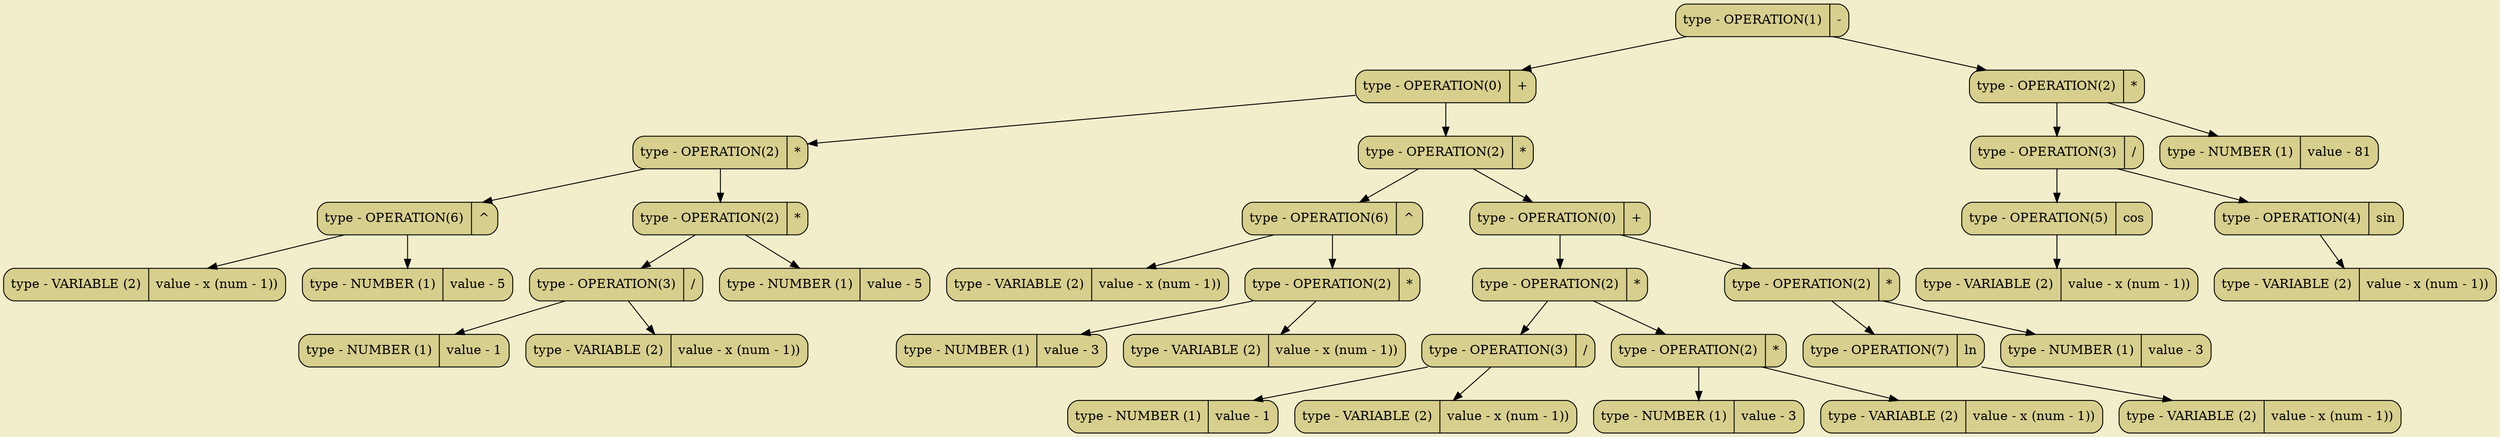 digraph
{
bgcolor="#F2EECB";
rankdir = TB;
POINT_0x610c3da96820[shape=Mrecord, label = "type - OPERATION(1) | -", style="filled",fillcolor="#D7CF8D"]
POINT_0x610c3da967f0[shape=Mrecord, label = "type - OPERATION(0) | +", style="filled",fillcolor="#D7CF8D"]
POINT_0x610c3da967c0[shape=Mrecord, label = "type - OPERATION(2) | *", style="filled",fillcolor="#D7CF8D"]
POINT_0x610c3da96790[shape=Mrecord, label = "type - OPERATION(6) | ^", style="filled",fillcolor="#D7CF8D"]
POINT_0x610c3da94600[shape=Mrecord, label = "type - VARIABLE (2) | value - x (num - 1))", style="filled",fillcolor="#D7CF8D"]
POINT_0x610c3da946c0[shape=Mrecord, label = "type - NUMBER (1) | value - 5", style="filled",fillcolor="#D7CF8D"]
POINT_0x610c3da96760[shape=Mrecord, label = "type - OPERATION(2) | *", style="filled",fillcolor="#D7CF8D"]
POINT_0x610c3da96700[shape=Mrecord, label = "type - OPERATION(3) | /", style="filled",fillcolor="#D7CF8D"]
POINT_0x610c3da966d0[shape=Mrecord, label = "type - NUMBER (1) | value - 1", style="filled",fillcolor="#D7CF8D"]
POINT_0x610c3da966a0[shape=Mrecord, label = "type - VARIABLE (2) | value - x (num - 1))", style="filled",fillcolor="#D7CF8D"]
POINT_0x610c3da96670[shape=Mrecord, label = "type - NUMBER (1) | value - 5", style="filled",fillcolor="#D7CF8D"]
POINT_0x610c3da96520[shape=Mrecord, label = "type - OPERATION(2) | *", style="filled",fillcolor="#D7CF8D"]
POINT_0x610c3da964f0[shape=Mrecord, label = "type - OPERATION(6) | ^", style="filled",fillcolor="#D7CF8D"]
POINT_0x610c3da947a0[shape=Mrecord, label = "type - VARIABLE (2) | value - x (num - 1))", style="filled",fillcolor="#D7CF8D"]
POINT_0x610c3da94860[shape=Mrecord, label = "type - OPERATION(2) | *", style="filled",fillcolor="#D7CF8D"]
POINT_0x610c3da94830[shape=Mrecord, label = "type - NUMBER (1) | value - 3", style="filled",fillcolor="#D7CF8D"]
POINT_0x610c3da948b0[shape=Mrecord, label = "type - VARIABLE (2) | value - x (num - 1))", style="filled",fillcolor="#D7CF8D"]
POINT_0x610c3da964c0[shape=Mrecord, label = "type - OPERATION(0) | +", style="filled",fillcolor="#D7CF8D"]
POINT_0x610c3da96490[shape=Mrecord, label = "type - OPERATION(2) | *", style="filled",fillcolor="#D7CF8D"]
POINT_0x610c3da96460[shape=Mrecord, label = "type - OPERATION(3) | /", style="filled",fillcolor="#D7CF8D"]
POINT_0x610c3da96430[shape=Mrecord, label = "type - NUMBER (1) | value - 1", style="filled",fillcolor="#D7CF8D"]
POINT_0x610c3da96400[shape=Mrecord, label = "type - VARIABLE (2) | value - x (num - 1))", style="filled",fillcolor="#D7CF8D"]
POINT_0x610c3da963d0[shape=Mrecord, label = "type - OPERATION(2) | *", style="filled",fillcolor="#D7CF8D"]
POINT_0x610c3da963a0[shape=Mrecord, label = "type - NUMBER (1) | value - 3", style="filled",fillcolor="#D7CF8D"]
POINT_0x610c3da96370[shape=Mrecord, label = "type - VARIABLE (2) | value - x (num - 1))", style="filled",fillcolor="#D7CF8D"]
POINT_0x610c3da96340[shape=Mrecord, label = "type - OPERATION(2) | *", style="filled",fillcolor="#D7CF8D"]
POINT_0x610c3da96310[shape=Mrecord, label = "type - OPERATION(7) | ln", style="filled",fillcolor="#D7CF8D"]
POINT_0x610c3da962e0[shape=Mrecord, label = "type - VARIABLE (2) | value - x (num - 1))", style="filled",fillcolor="#D7CF8D"]
POINT_0x610c3da962b0[shape=Mrecord, label = "type - NUMBER (1) | value - 3", style="filled",fillcolor="#D7CF8D"]
POINT_0x610c3da96100[shape=Mrecord, label = "type - OPERATION(2) | *", style="filled",fillcolor="#D7CF8D"]
POINT_0x610c3da960a0[shape=Mrecord, label = "type - OPERATION(3) | /", style="filled",fillcolor="#D7CF8D"]
POINT_0x610c3da96070[shape=Mrecord, label = "type - OPERATION(5) | cos", style="filled",fillcolor="#D7CF8D"]
POINT_0x610c3da96010[shape=Mrecord, label = "type - VARIABLE (2) | value - x (num - 1))", style="filled",fillcolor="#D7CF8D"]
POINT_0x610c3da95fb0[shape=Mrecord, label = "type - OPERATION(4) | sin", style="filled",fillcolor="#D7CF8D"]
POINT_0x610c3da95f80[shape=Mrecord, label = "type - VARIABLE (2) | value - x (num - 1))", style="filled",fillcolor="#D7CF8D"]
POINT_0x610c3da95f50[shape=Mrecord, label = "type - NUMBER (1) | value - 81", style="filled",fillcolor="#D7CF8D"]
POINT_0x610c3da96820 -> POINT_0x610c3da967f0
POINT_0x610c3da96820 -> POINT_0x610c3da96100
POINT_0x610c3da967f0 -> POINT_0x610c3da967c0
POINT_0x610c3da967f0 -> POINT_0x610c3da96520
POINT_0x610c3da967c0 -> POINT_0x610c3da96790
POINT_0x610c3da967c0 -> POINT_0x610c3da96760
POINT_0x610c3da96790 -> POINT_0x610c3da94600
POINT_0x610c3da96790 -> POINT_0x610c3da946c0
POINT_0x610c3da96760 -> POINT_0x610c3da96700
POINT_0x610c3da96760 -> POINT_0x610c3da96670
POINT_0x610c3da96700 -> POINT_0x610c3da966d0
POINT_0x610c3da96700 -> POINT_0x610c3da966a0
POINT_0x610c3da96520 -> POINT_0x610c3da964f0
POINT_0x610c3da96520 -> POINT_0x610c3da964c0
POINT_0x610c3da964f0 -> POINT_0x610c3da947a0
POINT_0x610c3da964f0 -> POINT_0x610c3da94860
POINT_0x610c3da94860 -> POINT_0x610c3da94830
POINT_0x610c3da94860 -> POINT_0x610c3da948b0
POINT_0x610c3da964c0 -> POINT_0x610c3da96490
POINT_0x610c3da964c0 -> POINT_0x610c3da96340
POINT_0x610c3da96490 -> POINT_0x610c3da96460
POINT_0x610c3da96490 -> POINT_0x610c3da963d0
POINT_0x610c3da96460 -> POINT_0x610c3da96430
POINT_0x610c3da96460 -> POINT_0x610c3da96400
POINT_0x610c3da963d0 -> POINT_0x610c3da963a0
POINT_0x610c3da963d0 -> POINT_0x610c3da96370
POINT_0x610c3da96340 -> POINT_0x610c3da96310
POINT_0x610c3da96340 -> POINT_0x610c3da962b0
POINT_0x610c3da96310 -> POINT_0x610c3da962e0
POINT_0x610c3da96100 -> POINT_0x610c3da960a0
POINT_0x610c3da96100 -> POINT_0x610c3da95f50
POINT_0x610c3da960a0 -> POINT_0x610c3da96070
POINT_0x610c3da960a0 -> POINT_0x610c3da95fb0
POINT_0x610c3da96070 -> POINT_0x610c3da96010
POINT_0x610c3da95fb0 -> POINT_0x610c3da95f80
}
